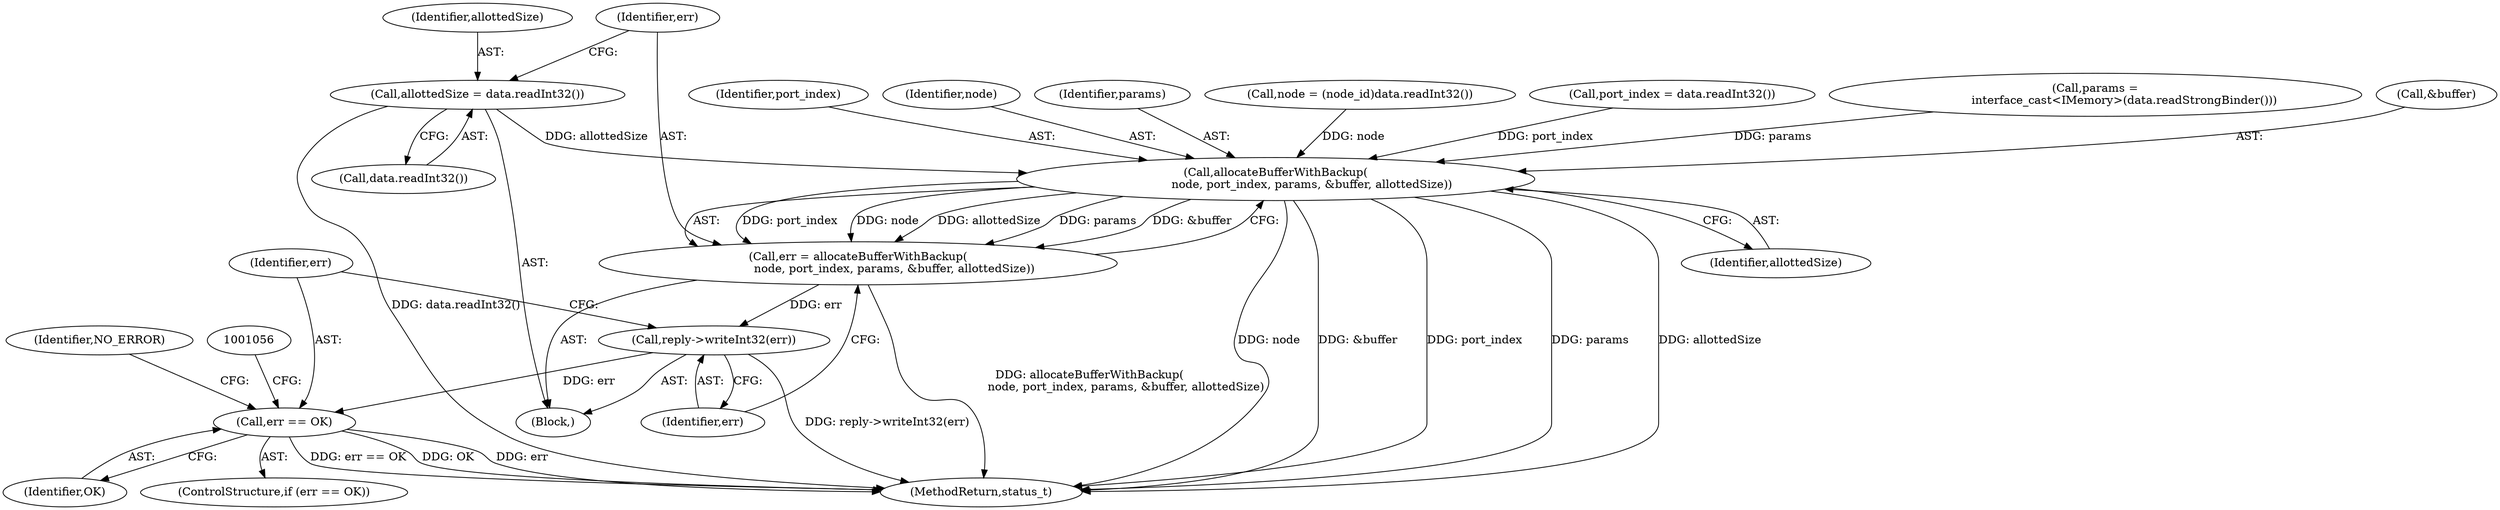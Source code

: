digraph "0_Android_295c883fe3105b19bcd0f9e07d54c6b589fc5bff@API" {
"1001033" [label="(Call,allottedSize = data.readInt32())"];
"1001040" [label="(Call,allocateBufferWithBackup(\n                    node, port_index, params, &buffer, allottedSize))"];
"1001038" [label="(Call,err = allocateBufferWithBackup(\n                    node, port_index, params, &buffer, allottedSize))"];
"1001047" [label="(Call,reply->writeInt32(err))"];
"1001050" [label="(Call,err == OK)"];
"1001041" [label="(Identifier,node)"];
"1001043" [label="(Identifier,params)"];
"1001047" [label="(Call,reply->writeInt32(err))"];
"1001034" [label="(Identifier,allottedSize)"];
"1001214" [label="(MethodReturn,status_t)"];
"1001051" [label="(Identifier,err)"];
"1001009" [label="(Block,)"];
"1001040" [label="(Call,allocateBufferWithBackup(\n                    node, port_index, params, &buffer, allottedSize))"];
"1001049" [label="(ControlStructure,if (err == OK))"];
"1001015" [label="(Call,node = (node_id)data.readInt32())"];
"1001035" [label="(Call,data.readInt32())"];
"1001048" [label="(Identifier,err)"];
"1001052" [label="(Identifier,OK)"];
"1001039" [label="(Identifier,err)"];
"1001050" [label="(Call,err == OK)"];
"1001021" [label="(Call,port_index = data.readInt32())"];
"1001038" [label="(Call,err = allocateBufferWithBackup(\n                    node, port_index, params, &buffer, allottedSize))"];
"1001046" [label="(Identifier,allottedSize)"];
"1001025" [label="(Call,params =\n                interface_cast<IMemory>(data.readStrongBinder()))"];
"1001044" [label="(Call,&buffer)"];
"1001042" [label="(Identifier,port_index)"];
"1001033" [label="(Call,allottedSize = data.readInt32())"];
"1001059" [label="(Identifier,NO_ERROR)"];
"1001033" -> "1001009"  [label="AST: "];
"1001033" -> "1001035"  [label="CFG: "];
"1001034" -> "1001033"  [label="AST: "];
"1001035" -> "1001033"  [label="AST: "];
"1001039" -> "1001033"  [label="CFG: "];
"1001033" -> "1001214"  [label="DDG: data.readInt32()"];
"1001033" -> "1001040"  [label="DDG: allottedSize"];
"1001040" -> "1001038"  [label="AST: "];
"1001040" -> "1001046"  [label="CFG: "];
"1001041" -> "1001040"  [label="AST: "];
"1001042" -> "1001040"  [label="AST: "];
"1001043" -> "1001040"  [label="AST: "];
"1001044" -> "1001040"  [label="AST: "];
"1001046" -> "1001040"  [label="AST: "];
"1001038" -> "1001040"  [label="CFG: "];
"1001040" -> "1001214"  [label="DDG: node"];
"1001040" -> "1001214"  [label="DDG: &buffer"];
"1001040" -> "1001214"  [label="DDG: port_index"];
"1001040" -> "1001214"  [label="DDG: params"];
"1001040" -> "1001214"  [label="DDG: allottedSize"];
"1001040" -> "1001038"  [label="DDG: port_index"];
"1001040" -> "1001038"  [label="DDG: node"];
"1001040" -> "1001038"  [label="DDG: allottedSize"];
"1001040" -> "1001038"  [label="DDG: params"];
"1001040" -> "1001038"  [label="DDG: &buffer"];
"1001015" -> "1001040"  [label="DDG: node"];
"1001021" -> "1001040"  [label="DDG: port_index"];
"1001025" -> "1001040"  [label="DDG: params"];
"1001038" -> "1001009"  [label="AST: "];
"1001039" -> "1001038"  [label="AST: "];
"1001048" -> "1001038"  [label="CFG: "];
"1001038" -> "1001214"  [label="DDG: allocateBufferWithBackup(\n                    node, port_index, params, &buffer, allottedSize)"];
"1001038" -> "1001047"  [label="DDG: err"];
"1001047" -> "1001009"  [label="AST: "];
"1001047" -> "1001048"  [label="CFG: "];
"1001048" -> "1001047"  [label="AST: "];
"1001051" -> "1001047"  [label="CFG: "];
"1001047" -> "1001214"  [label="DDG: reply->writeInt32(err)"];
"1001047" -> "1001050"  [label="DDG: err"];
"1001050" -> "1001049"  [label="AST: "];
"1001050" -> "1001052"  [label="CFG: "];
"1001051" -> "1001050"  [label="AST: "];
"1001052" -> "1001050"  [label="AST: "];
"1001056" -> "1001050"  [label="CFG: "];
"1001059" -> "1001050"  [label="CFG: "];
"1001050" -> "1001214"  [label="DDG: err"];
"1001050" -> "1001214"  [label="DDG: err == OK"];
"1001050" -> "1001214"  [label="DDG: OK"];
}
